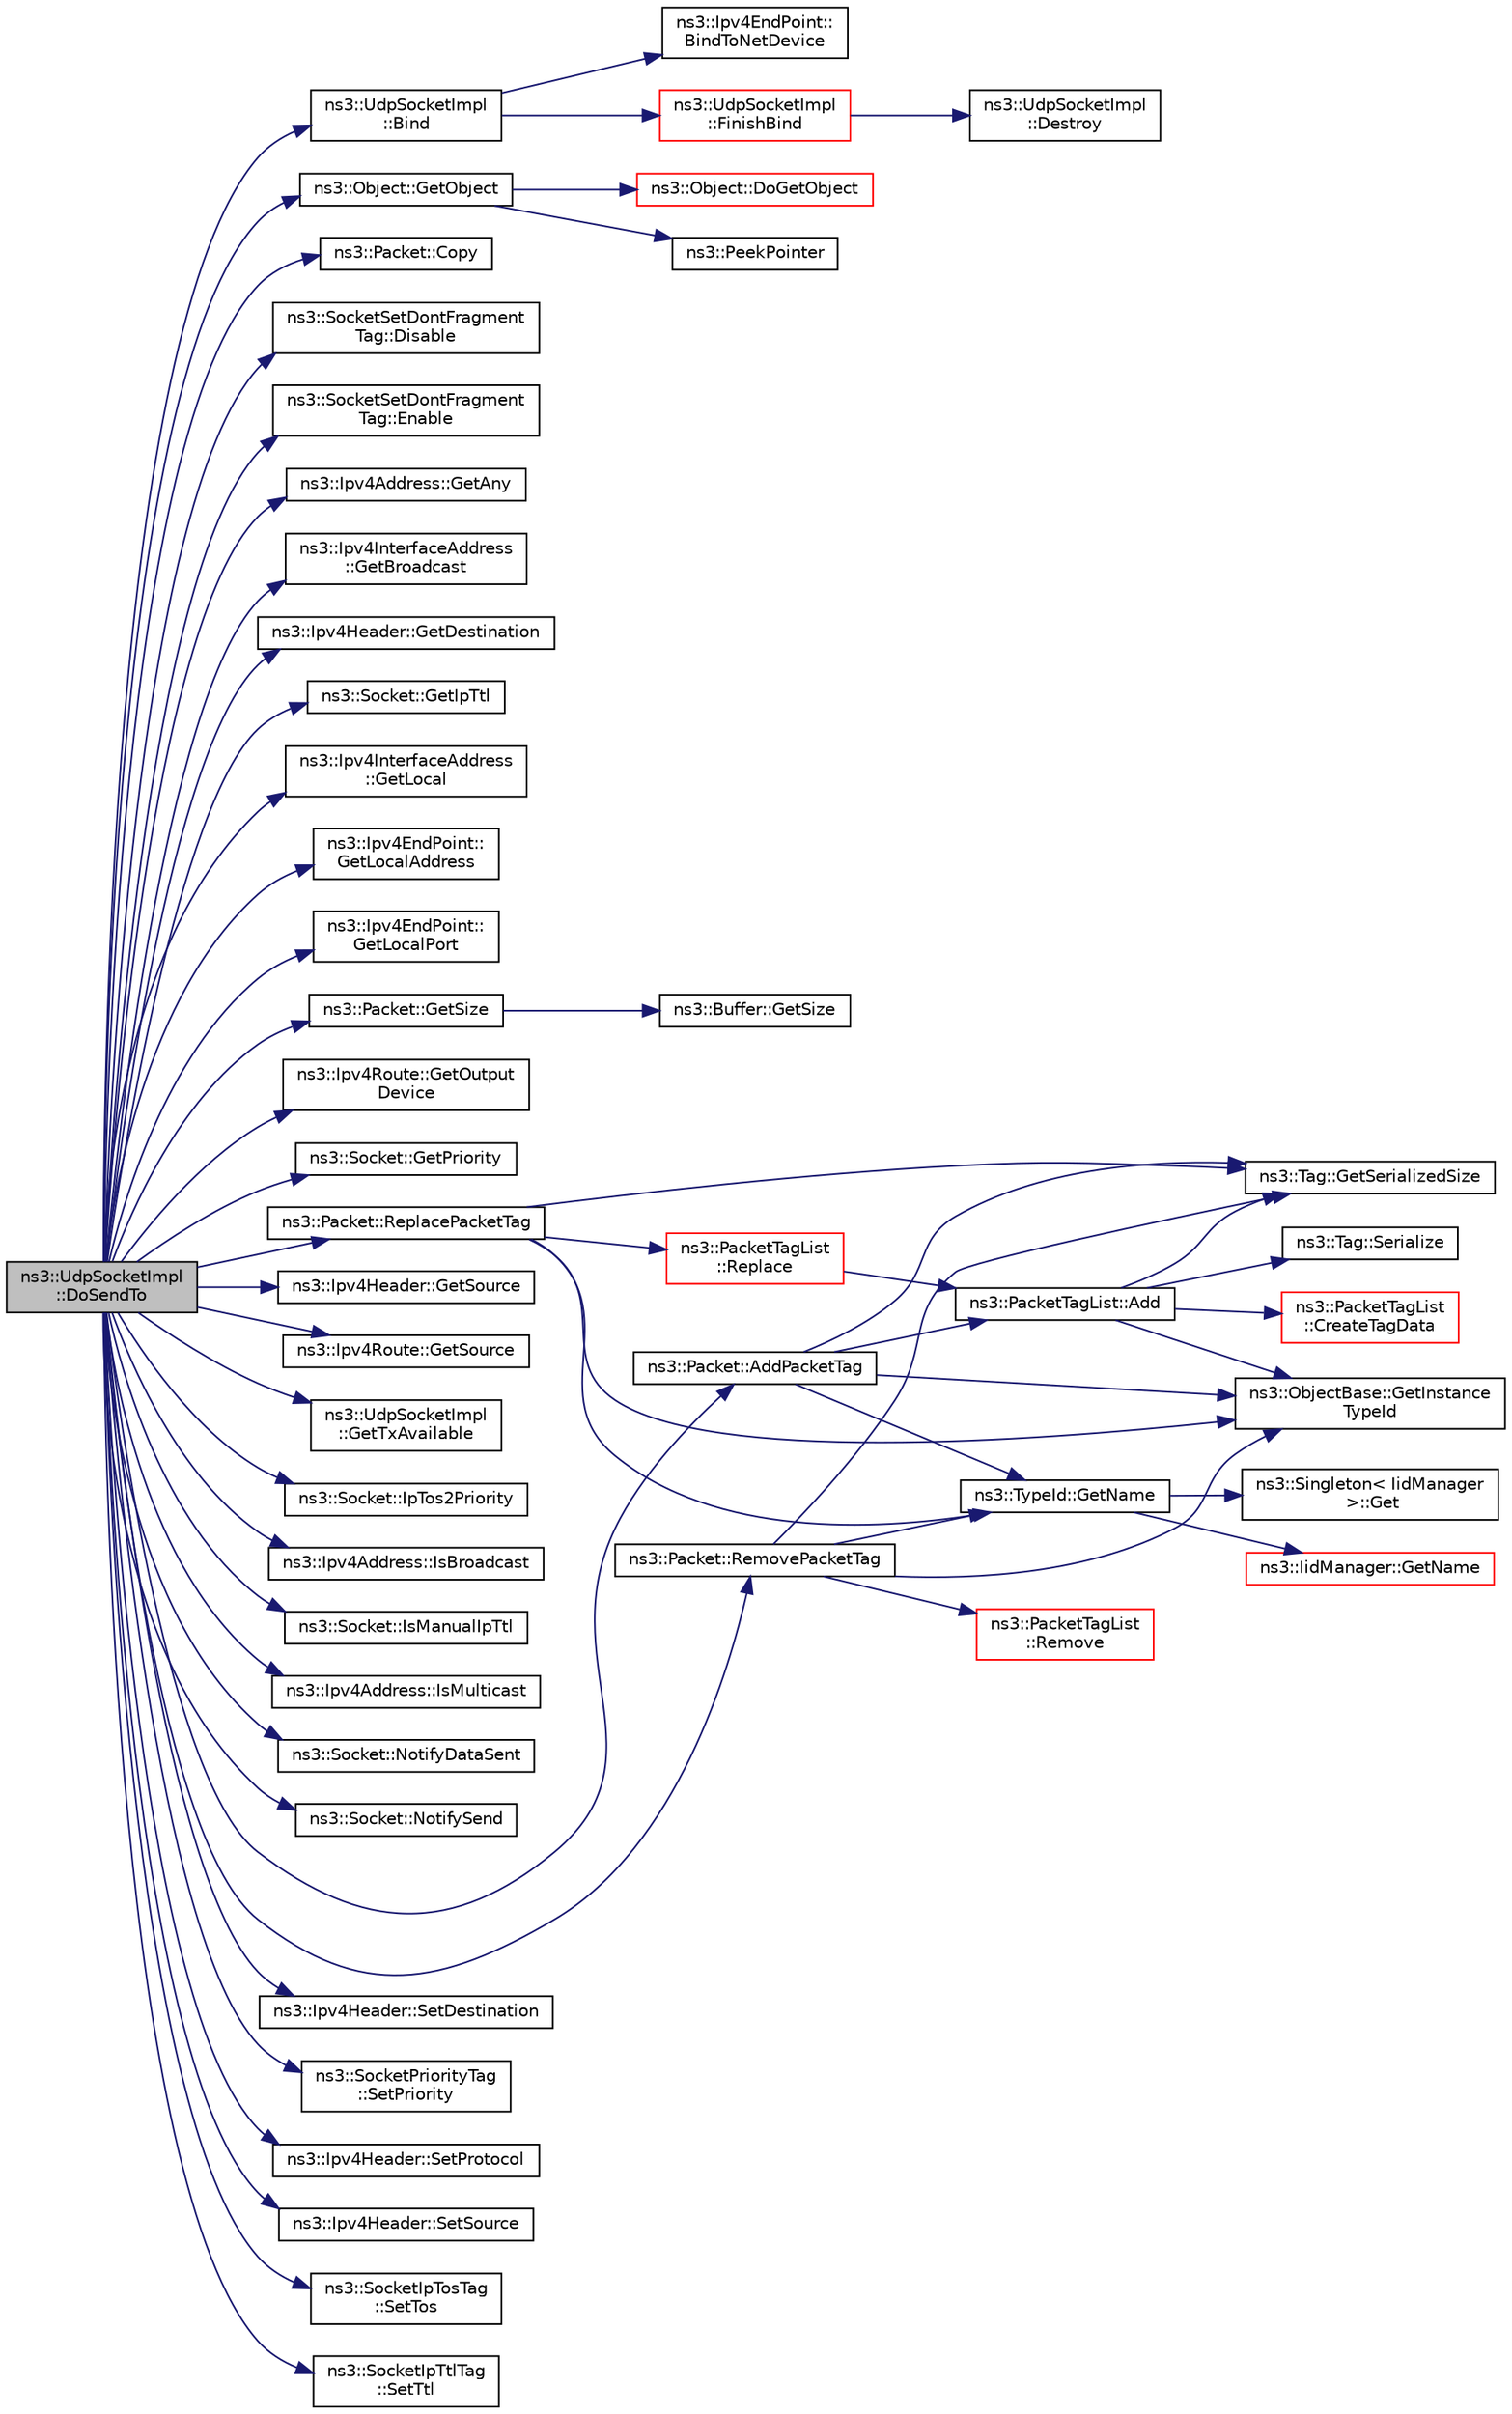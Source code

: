 digraph "ns3::UdpSocketImpl::DoSendTo"
{
 // LATEX_PDF_SIZE
  edge [fontname="Helvetica",fontsize="10",labelfontname="Helvetica",labelfontsize="10"];
  node [fontname="Helvetica",fontsize="10",shape=record];
  rankdir="LR";
  Node1 [label="ns3::UdpSocketImpl\l::DoSendTo",height=0.2,width=0.4,color="black", fillcolor="grey75", style="filled", fontcolor="black",tooltip="Send a packet to a specific destination and port (IPv4)"];
  Node1 -> Node2 [color="midnightblue",fontsize="10",style="solid",fontname="Helvetica"];
  Node2 [label="ns3::Packet::AddPacketTag",height=0.2,width=0.4,color="black", fillcolor="white", style="filled",URL="$classns3_1_1_packet.html#ac4a6bcd77e58bdc14c42a7d572d66cc9",tooltip="Add a packet tag."];
  Node2 -> Node3 [color="midnightblue",fontsize="10",style="solid",fontname="Helvetica"];
  Node3 [label="ns3::PacketTagList::Add",height=0.2,width=0.4,color="black", fillcolor="white", style="filled",URL="$classns3_1_1_packet_tag_list.html#af0d2442e29d24184d7c439f69977fbad",tooltip="Add a tag to the head of this branch."];
  Node3 -> Node4 [color="midnightblue",fontsize="10",style="solid",fontname="Helvetica"];
  Node4 [label="ns3::PacketTagList\l::CreateTagData",height=0.2,width=0.4,color="red", fillcolor="white", style="filled",URL="$classns3_1_1_packet_tag_list.html#abfab9cfb3a21336e2f7962cc51fcff94",tooltip="Allocate and construct a TagData struct, sizing the data area large enough to serialize dataSize byte..."];
  Node3 -> Node6 [color="midnightblue",fontsize="10",style="solid",fontname="Helvetica"];
  Node6 [label="ns3::ObjectBase::GetInstance\lTypeId",height=0.2,width=0.4,color="black", fillcolor="white", style="filled",URL="$classns3_1_1_object_base.html#abe5b43a6f5b99a92a4c3122db31f06fb",tooltip="Get the most derived TypeId for this Object."];
  Node3 -> Node7 [color="midnightblue",fontsize="10",style="solid",fontname="Helvetica"];
  Node7 [label="ns3::Tag::GetSerializedSize",height=0.2,width=0.4,color="black", fillcolor="white", style="filled",URL="$classns3_1_1_tag.html#a01c8efdea943fd8cce2ef5d4d67eefa6",tooltip=" "];
  Node3 -> Node8 [color="midnightblue",fontsize="10",style="solid",fontname="Helvetica"];
  Node8 [label="ns3::Tag::Serialize",height=0.2,width=0.4,color="black", fillcolor="white", style="filled",URL="$classns3_1_1_tag.html#ac9aa7c4f923da5d2c82de94690101dc3",tooltip=" "];
  Node2 -> Node6 [color="midnightblue",fontsize="10",style="solid",fontname="Helvetica"];
  Node2 -> Node9 [color="midnightblue",fontsize="10",style="solid",fontname="Helvetica"];
  Node9 [label="ns3::TypeId::GetName",height=0.2,width=0.4,color="black", fillcolor="white", style="filled",URL="$classns3_1_1_type_id.html#abc4965475a579c2afdc668d7a7d58374",tooltip="Get the name."];
  Node9 -> Node10 [color="midnightblue",fontsize="10",style="solid",fontname="Helvetica"];
  Node10 [label="ns3::Singleton\< IidManager\l \>::Get",height=0.2,width=0.4,color="black", fillcolor="white", style="filled",URL="$classns3_1_1_singleton.html#a80a2cd3c25a27ea72add7a9f7a141ffa",tooltip="Get a pointer to the singleton instance."];
  Node9 -> Node11 [color="midnightblue",fontsize="10",style="solid",fontname="Helvetica"];
  Node11 [label="ns3::IidManager::GetName",height=0.2,width=0.4,color="red", fillcolor="white", style="filled",URL="$classns3_1_1_iid_manager.html#a6658aaa8120efd885e98addb76a6f1d4",tooltip="Get the name of a type id."];
  Node2 -> Node7 [color="midnightblue",fontsize="10",style="solid",fontname="Helvetica"];
  Node1 -> Node13 [color="midnightblue",fontsize="10",style="solid",fontname="Helvetica"];
  Node13 [label="ns3::UdpSocketImpl\l::Bind",height=0.2,width=0.4,color="black", fillcolor="white", style="filled",URL="$classns3_1_1_udp_socket_impl.html#a02289f4c7fa69580c8426484fe3712c3",tooltip="Allocate a local IPv4 endpoint for this socket."];
  Node13 -> Node14 [color="midnightblue",fontsize="10",style="solid",fontname="Helvetica"];
  Node14 [label="ns3::Ipv4EndPoint::\lBindToNetDevice",height=0.2,width=0.4,color="black", fillcolor="white", style="filled",URL="$classns3_1_1_ipv4_end_point.html#a0f4a3c34e81be074385dbbb7c19e17b6",tooltip="Bind a socket to specific device."];
  Node13 -> Node15 [color="midnightblue",fontsize="10",style="solid",fontname="Helvetica"];
  Node15 [label="ns3::UdpSocketImpl\l::FinishBind",height=0.2,width=0.4,color="red", fillcolor="white", style="filled",URL="$classns3_1_1_udp_socket_impl.html#ab176a2c5ea5e2ba0431a59cbc423c618",tooltip="Finish the binding process."];
  Node15 -> Node16 [color="midnightblue",fontsize="10",style="solid",fontname="Helvetica"];
  Node16 [label="ns3::UdpSocketImpl\l::Destroy",height=0.2,width=0.4,color="black", fillcolor="white", style="filled",URL="$classns3_1_1_udp_socket_impl.html#ab0f9092f8f28c5d246cae63476215fc8",tooltip="Kill this socket by zeroing its attributes (IPv4)"];
  Node1 -> Node63 [color="midnightblue",fontsize="10",style="solid",fontname="Helvetica"];
  Node63 [label="ns3::Packet::Copy",height=0.2,width=0.4,color="black", fillcolor="white", style="filled",URL="$classns3_1_1_packet.html#afb38be706cfc761bc1c0591f595fc1b7",tooltip="performs a COW copy of the packet."];
  Node1 -> Node64 [color="midnightblue",fontsize="10",style="solid",fontname="Helvetica"];
  Node64 [label="ns3::SocketSetDontFragment\lTag::Disable",height=0.2,width=0.4,color="black", fillcolor="white", style="filled",URL="$classns3_1_1_socket_set_dont_fragment_tag.html#a51700538af5f6c83bdb1677306b52b1f",tooltip="Disables the DF (Don't Fragment) flag."];
  Node1 -> Node65 [color="midnightblue",fontsize="10",style="solid",fontname="Helvetica"];
  Node65 [label="ns3::SocketSetDontFragment\lTag::Enable",height=0.2,width=0.4,color="black", fillcolor="white", style="filled",URL="$classns3_1_1_socket_set_dont_fragment_tag.html#acb517ca05b009a3d65ae4d1fbc19ee6b",tooltip="Enables the DF (Don't Fragment) flag."];
  Node1 -> Node66 [color="midnightblue",fontsize="10",style="solid",fontname="Helvetica"];
  Node66 [label="ns3::Ipv4Address::GetAny",height=0.2,width=0.4,color="black", fillcolor="white", style="filled",URL="$classns3_1_1_ipv4_address.html#a7a39b330c8e701183a411d5779fca1a4",tooltip=" "];
  Node1 -> Node67 [color="midnightblue",fontsize="10",style="solid",fontname="Helvetica"];
  Node67 [label="ns3::Ipv4InterfaceAddress\l::GetBroadcast",height=0.2,width=0.4,color="black", fillcolor="white", style="filled",URL="$classns3_1_1_ipv4_interface_address.html#a0e5cce17152b2da10066c238e2212a3f",tooltip="Get the broadcast address."];
  Node1 -> Node21 [color="midnightblue",fontsize="10",style="solid",fontname="Helvetica"];
  Node21 [label="ns3::Ipv4Header::GetDestination",height=0.2,width=0.4,color="black", fillcolor="white", style="filled",URL="$classns3_1_1_ipv4_header.html#a85daf48f0effc6bce6cb5c66bf4e1576",tooltip=" "];
  Node1 -> Node68 [color="midnightblue",fontsize="10",style="solid",fontname="Helvetica"];
  Node68 [label="ns3::Socket::GetIpTtl",height=0.2,width=0.4,color="black", fillcolor="white", style="filled",URL="$classns3_1_1_socket.html#aa011b2209f53069d1bb6f12d6489414f",tooltip="Query the value of IP Time to Live field of this socket."];
  Node1 -> Node69 [color="midnightblue",fontsize="10",style="solid",fontname="Helvetica"];
  Node69 [label="ns3::Ipv4InterfaceAddress\l::GetLocal",height=0.2,width=0.4,color="black", fillcolor="white", style="filled",URL="$classns3_1_1_ipv4_interface_address.html#a6d04c0c9e2a4ab8a9d73c5edf7a93072",tooltip="Get the local address."];
  Node1 -> Node70 [color="midnightblue",fontsize="10",style="solid",fontname="Helvetica"];
  Node70 [label="ns3::Ipv4EndPoint::\lGetLocalAddress",height=0.2,width=0.4,color="black", fillcolor="white", style="filled",URL="$classns3_1_1_ipv4_end_point.html#ae08283e26ace5880c3172ea5d803b6f8",tooltip="Get the local address."];
  Node1 -> Node71 [color="midnightblue",fontsize="10",style="solid",fontname="Helvetica"];
  Node71 [label="ns3::Ipv4EndPoint::\lGetLocalPort",height=0.2,width=0.4,color="black", fillcolor="white", style="filled",URL="$classns3_1_1_ipv4_end_point.html#aab137f64770abf94f0b8a81217a0b106",tooltip="Get the local port."];
  Node1 -> Node72 [color="midnightblue",fontsize="10",style="solid",fontname="Helvetica"];
  Node72 [label="ns3::Object::GetObject",height=0.2,width=0.4,color="black", fillcolor="white", style="filled",URL="$classns3_1_1_object.html#ad21f5401ff705cd29c37f931ea3afc18",tooltip="Get a pointer to the requested aggregated Object."];
  Node72 -> Node73 [color="midnightblue",fontsize="10",style="solid",fontname="Helvetica"];
  Node73 [label="ns3::Object::DoGetObject",height=0.2,width=0.4,color="red", fillcolor="white", style="filled",URL="$classns3_1_1_object.html#a7c009975f7c0994cb47a69f713745e0a",tooltip="Find an Object of TypeId tid in the aggregates of this Object."];
  Node72 -> Node85 [color="midnightblue",fontsize="10",style="solid",fontname="Helvetica"];
  Node85 [label="ns3::PeekPointer",height=0.2,width=0.4,color="black", fillcolor="white", style="filled",URL="$namespacens3.html#af2a7557fe9afdd98d8f6f8f6e412cf5a",tooltip=" "];
  Node1 -> Node86 [color="midnightblue",fontsize="10",style="solid",fontname="Helvetica"];
  Node86 [label="ns3::Ipv4Route::GetOutput\lDevice",height=0.2,width=0.4,color="black", fillcolor="white", style="filled",URL="$classns3_1_1_ipv4_route.html#a3b97b4f70af0c22cb01ea7e2733367ee",tooltip=" "];
  Node1 -> Node87 [color="midnightblue",fontsize="10",style="solid",fontname="Helvetica"];
  Node87 [label="ns3::Socket::GetPriority",height=0.2,width=0.4,color="black", fillcolor="white", style="filled",URL="$classns3_1_1_socket.html#a0f7c9448fb07c84952735c7b1fb170ba",tooltip="Query the priority value of this socket."];
  Node1 -> Node23 [color="midnightblue",fontsize="10",style="solid",fontname="Helvetica"];
  Node23 [label="ns3::Packet::GetSize",height=0.2,width=0.4,color="black", fillcolor="white", style="filled",URL="$classns3_1_1_packet.html#afff7cb1ff518ee6dc0d424e10a5ad6ec",tooltip="Returns the the size in bytes of the packet (including the zero-filled initial payload)."];
  Node23 -> Node24 [color="midnightblue",fontsize="10",style="solid",fontname="Helvetica"];
  Node24 [label="ns3::Buffer::GetSize",height=0.2,width=0.4,color="black", fillcolor="white", style="filled",URL="$classns3_1_1_buffer.html#a60c9172d2b102f8856c81b2126c8b209",tooltip=" "];
  Node1 -> Node25 [color="midnightblue",fontsize="10",style="solid",fontname="Helvetica"];
  Node25 [label="ns3::Ipv4Header::GetSource",height=0.2,width=0.4,color="black", fillcolor="white", style="filled",URL="$classns3_1_1_ipv4_header.html#a542b0328f3ab54ae39d56cdc24f8403f",tooltip=" "];
  Node1 -> Node88 [color="midnightblue",fontsize="10",style="solid",fontname="Helvetica"];
  Node88 [label="ns3::Ipv4Route::GetSource",height=0.2,width=0.4,color="black", fillcolor="white", style="filled",URL="$classns3_1_1_ipv4_route.html#a27a01c8d6ad6d36e55062bb619cdf516",tooltip=" "];
  Node1 -> Node89 [color="midnightblue",fontsize="10",style="solid",fontname="Helvetica"];
  Node89 [label="ns3::UdpSocketImpl\l::GetTxAvailable",height=0.2,width=0.4,color="black", fillcolor="white", style="filled",URL="$classns3_1_1_udp_socket_impl.html#a2cbcf61ffd8b4d2e14f0c5e29e5392a8",tooltip="Returns the number of bytes which can be sent in a single call to Send."];
  Node1 -> Node90 [color="midnightblue",fontsize="10",style="solid",fontname="Helvetica"];
  Node90 [label="ns3::Socket::IpTos2Priority",height=0.2,width=0.4,color="black", fillcolor="white", style="filled",URL="$classns3_1_1_socket.html#a81564620cc94d291f1dc5d79b2f13b4a",tooltip="Return the priority corresponding to a given TOS value."];
  Node1 -> Node91 [color="midnightblue",fontsize="10",style="solid",fontname="Helvetica"];
  Node91 [label="ns3::Ipv4Address::IsBroadcast",height=0.2,width=0.4,color="black", fillcolor="white", style="filled",URL="$classns3_1_1_ipv4_address.html#a79a1d91f0cfdb52f3b89cee50811af04",tooltip=" "];
  Node1 -> Node92 [color="midnightblue",fontsize="10",style="solid",fontname="Helvetica"];
  Node92 [label="ns3::Socket::IsManualIpTtl",height=0.2,width=0.4,color="black", fillcolor="white", style="filled",URL="$classns3_1_1_socket.html#a8fca162a145f79174fb94616acc91908",tooltip="Checks if the socket has a specific IPv4 TTL set."];
  Node1 -> Node93 [color="midnightblue",fontsize="10",style="solid",fontname="Helvetica"];
  Node93 [label="ns3::Ipv4Address::IsMulticast",height=0.2,width=0.4,color="black", fillcolor="white", style="filled",URL="$classns3_1_1_ipv4_address.html#a3a39d50664243b7e37a1244bb03b4ec2",tooltip=" "];
  Node1 -> Node94 [color="midnightblue",fontsize="10",style="solid",fontname="Helvetica"];
  Node94 [label="ns3::Socket::NotifyDataSent",height=0.2,width=0.4,color="black", fillcolor="white", style="filled",URL="$classns3_1_1_socket.html#ae478fc503f7041a1da5e9db361f1ae20",tooltip="Notify through the callback (if set) that some data have been sent."];
  Node1 -> Node95 [color="midnightblue",fontsize="10",style="solid",fontname="Helvetica"];
  Node95 [label="ns3::Socket::NotifySend",height=0.2,width=0.4,color="black", fillcolor="white", style="filled",URL="$classns3_1_1_socket.html#a34cd5de5b9feeadd6ba8973b954c3d5f",tooltip="Notify through the callback (if set) that some data have been sent."];
  Node1 -> Node32 [color="midnightblue",fontsize="10",style="solid",fontname="Helvetica"];
  Node32 [label="ns3::Packet::RemovePacketTag",height=0.2,width=0.4,color="black", fillcolor="white", style="filled",URL="$classns3_1_1_packet.html#a078fe922d976a417ab25ba2f3c2fd667",tooltip="Remove a packet tag."];
  Node32 -> Node6 [color="midnightblue",fontsize="10",style="solid",fontname="Helvetica"];
  Node32 -> Node9 [color="midnightblue",fontsize="10",style="solid",fontname="Helvetica"];
  Node32 -> Node7 [color="midnightblue",fontsize="10",style="solid",fontname="Helvetica"];
  Node32 -> Node33 [color="midnightblue",fontsize="10",style="solid",fontname="Helvetica"];
  Node33 [label="ns3::PacketTagList\l::Remove",height=0.2,width=0.4,color="red", fillcolor="white", style="filled",URL="$classns3_1_1_packet_tag_list.html#a043d984c546f67adc273448747784ee3",tooltip="Remove (the first instance of) tag from the list."];
  Node1 -> Node96 [color="midnightblue",fontsize="10",style="solid",fontname="Helvetica"];
  Node96 [label="ns3::Packet::ReplacePacketTag",height=0.2,width=0.4,color="black", fillcolor="white", style="filled",URL="$classns3_1_1_packet.html#afb014ae9f4adddbfc51c64b085bfd405",tooltip="Replace the value of a packet tag."];
  Node96 -> Node6 [color="midnightblue",fontsize="10",style="solid",fontname="Helvetica"];
  Node96 -> Node9 [color="midnightblue",fontsize="10",style="solid",fontname="Helvetica"];
  Node96 -> Node7 [color="midnightblue",fontsize="10",style="solid",fontname="Helvetica"];
  Node96 -> Node97 [color="midnightblue",fontsize="10",style="solid",fontname="Helvetica"];
  Node97 [label="ns3::PacketTagList\l::Replace",height=0.2,width=0.4,color="red", fillcolor="white", style="filled",URL="$classns3_1_1_packet_tag_list.html#a6a6bc266832b2cead6cf42e3daee1041",tooltip="Replace the value of a tag."];
  Node97 -> Node3 [color="midnightblue",fontsize="10",style="solid",fontname="Helvetica"];
  Node1 -> Node99 [color="midnightblue",fontsize="10",style="solid",fontname="Helvetica"];
  Node99 [label="ns3::Ipv4Header::SetDestination",height=0.2,width=0.4,color="black", fillcolor="white", style="filled",URL="$classns3_1_1_ipv4_header.html#a154e584fb5418de7a5ce34dbb852de02",tooltip=" "];
  Node1 -> Node100 [color="midnightblue",fontsize="10",style="solid",fontname="Helvetica"];
  Node100 [label="ns3::SocketPriorityTag\l::SetPriority",height=0.2,width=0.4,color="black", fillcolor="white", style="filled",URL="$classns3_1_1_socket_priority_tag.html#aca4be6f3e7c133189a76171488be5cf4",tooltip="Set the tag's priority."];
  Node1 -> Node101 [color="midnightblue",fontsize="10",style="solid",fontname="Helvetica"];
  Node101 [label="ns3::Ipv4Header::SetProtocol",height=0.2,width=0.4,color="black", fillcolor="white", style="filled",URL="$classns3_1_1_ipv4_header.html#aca424df8132b7717fb4c315fcb4ce4bf",tooltip=" "];
  Node1 -> Node102 [color="midnightblue",fontsize="10",style="solid",fontname="Helvetica"];
  Node102 [label="ns3::Ipv4Header::SetSource",height=0.2,width=0.4,color="black", fillcolor="white", style="filled",URL="$classns3_1_1_ipv4_header.html#af3c8c140e302ec4aa1dc885ce1dcc070",tooltip=" "];
  Node1 -> Node39 [color="midnightblue",fontsize="10",style="solid",fontname="Helvetica"];
  Node39 [label="ns3::SocketIpTosTag\l::SetTos",height=0.2,width=0.4,color="black", fillcolor="white", style="filled",URL="$classns3_1_1_socket_ip_tos_tag.html#a9cd4bdabf70e52ebd36062461c743cd7",tooltip="Set the tag's TOS."];
  Node1 -> Node41 [color="midnightblue",fontsize="10",style="solid",fontname="Helvetica"];
  Node41 [label="ns3::SocketIpTtlTag\l::SetTtl",height=0.2,width=0.4,color="black", fillcolor="white", style="filled",URL="$classns3_1_1_socket_ip_ttl_tag.html#a48f236b4dde3533b9ab16372cf6c5237",tooltip="Set the tag's TTL."];
}
